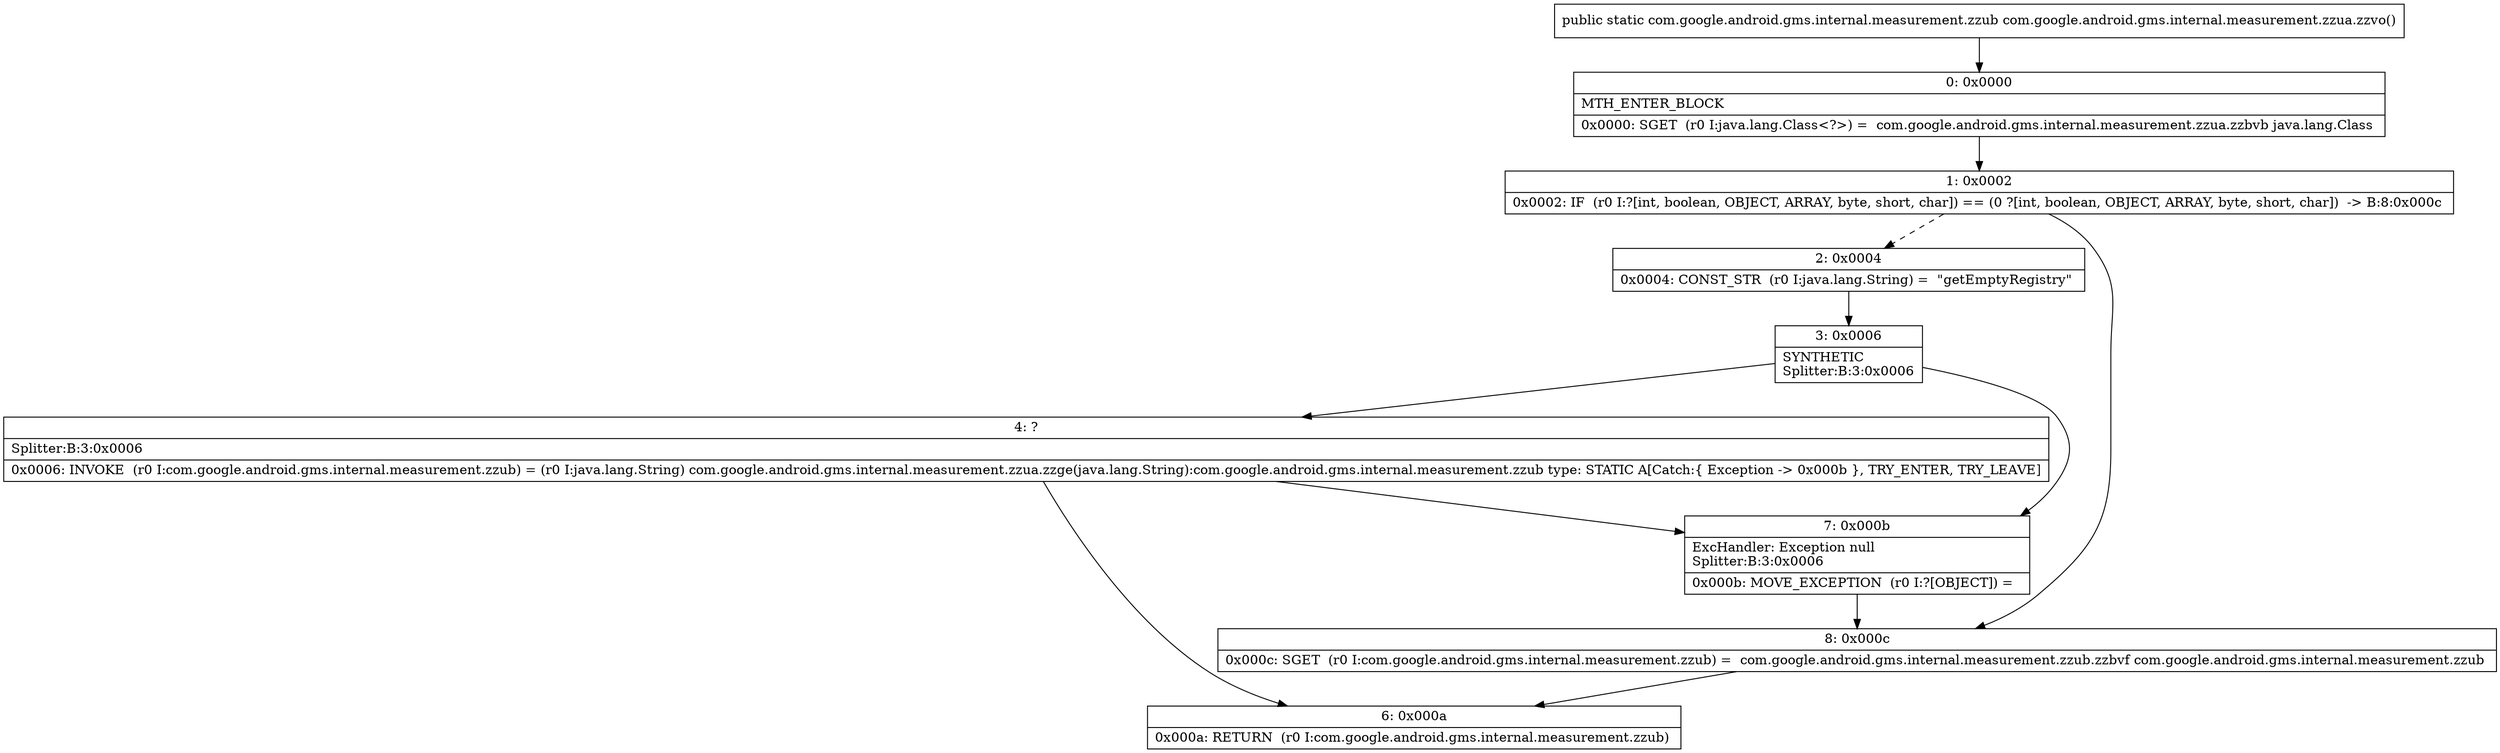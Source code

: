 digraph "CFG forcom.google.android.gms.internal.measurement.zzua.zzvo()Lcom\/google\/android\/gms\/internal\/measurement\/zzub;" {
Node_0 [shape=record,label="{0\:\ 0x0000|MTH_ENTER_BLOCK\l|0x0000: SGET  (r0 I:java.lang.Class\<?\>) =  com.google.android.gms.internal.measurement.zzua.zzbvb java.lang.Class \l}"];
Node_1 [shape=record,label="{1\:\ 0x0002|0x0002: IF  (r0 I:?[int, boolean, OBJECT, ARRAY, byte, short, char]) == (0 ?[int, boolean, OBJECT, ARRAY, byte, short, char])  \-\> B:8:0x000c \l}"];
Node_2 [shape=record,label="{2\:\ 0x0004|0x0004: CONST_STR  (r0 I:java.lang.String) =  \"getEmptyRegistry\" \l}"];
Node_3 [shape=record,label="{3\:\ 0x0006|SYNTHETIC\lSplitter:B:3:0x0006\l}"];
Node_4 [shape=record,label="{4\:\ ?|Splitter:B:3:0x0006\l|0x0006: INVOKE  (r0 I:com.google.android.gms.internal.measurement.zzub) = (r0 I:java.lang.String) com.google.android.gms.internal.measurement.zzua.zzge(java.lang.String):com.google.android.gms.internal.measurement.zzub type: STATIC A[Catch:\{ Exception \-\> 0x000b \}, TRY_ENTER, TRY_LEAVE]\l}"];
Node_6 [shape=record,label="{6\:\ 0x000a|0x000a: RETURN  (r0 I:com.google.android.gms.internal.measurement.zzub) \l}"];
Node_7 [shape=record,label="{7\:\ 0x000b|ExcHandler: Exception null\lSplitter:B:3:0x0006\l|0x000b: MOVE_EXCEPTION  (r0 I:?[OBJECT]) =  \l}"];
Node_8 [shape=record,label="{8\:\ 0x000c|0x000c: SGET  (r0 I:com.google.android.gms.internal.measurement.zzub) =  com.google.android.gms.internal.measurement.zzub.zzbvf com.google.android.gms.internal.measurement.zzub \l}"];
MethodNode[shape=record,label="{public static com.google.android.gms.internal.measurement.zzub com.google.android.gms.internal.measurement.zzua.zzvo() }"];
MethodNode -> Node_0;
Node_0 -> Node_1;
Node_1 -> Node_2[style=dashed];
Node_1 -> Node_8;
Node_2 -> Node_3;
Node_3 -> Node_4;
Node_3 -> Node_7;
Node_4 -> Node_7;
Node_4 -> Node_6;
Node_7 -> Node_8;
Node_8 -> Node_6;
}

